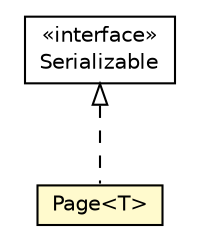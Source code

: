 #!/usr/local/bin/dot
#
# Class diagram 
# Generated by UMLGraph version R5_6_6-8-g8d7759 (http://www.umlgraph.org/)
#

digraph G {
	edge [fontname="Helvetica",fontsize=10,labelfontname="Helvetica",labelfontsize=10];
	node [fontname="Helvetica",fontsize=10,shape=plaintext];
	nodesep=0.25;
	ranksep=0.5;
	// org.dayatang.utils.Page<T>
	c230 [label=<<table title="org.dayatang.utils.Page" border="0" cellborder="1" cellspacing="0" cellpadding="2" port="p" bgcolor="lemonChiffon" href="./Page.html">
		<tr><td><table border="0" cellspacing="0" cellpadding="1">
<tr><td align="center" balign="center"> Page&lt;T&gt; </td></tr>
		</table></td></tr>
		</table>>, URL="./Page.html", fontname="Helvetica", fontcolor="black", fontsize=10.0];
	//org.dayatang.utils.Page<T> implements java.io.Serializable
	c243:p -> c230:p [dir=back,arrowtail=empty,style=dashed];
	// java.io.Serializable
	c243 [label=<<table title="java.io.Serializable" border="0" cellborder="1" cellspacing="0" cellpadding="2" port="p" href="http://download.oracle.com/javase/7/docs/api/java/io/Serializable.html">
		<tr><td><table border="0" cellspacing="0" cellpadding="1">
<tr><td align="center" balign="center"> &#171;interface&#187; </td></tr>
<tr><td align="center" balign="center"> Serializable </td></tr>
		</table></td></tr>
		</table>>, URL="http://download.oracle.com/javase/7/docs/api/java/io/Serializable.html", fontname="Helvetica", fontcolor="black", fontsize=10.0];
}

